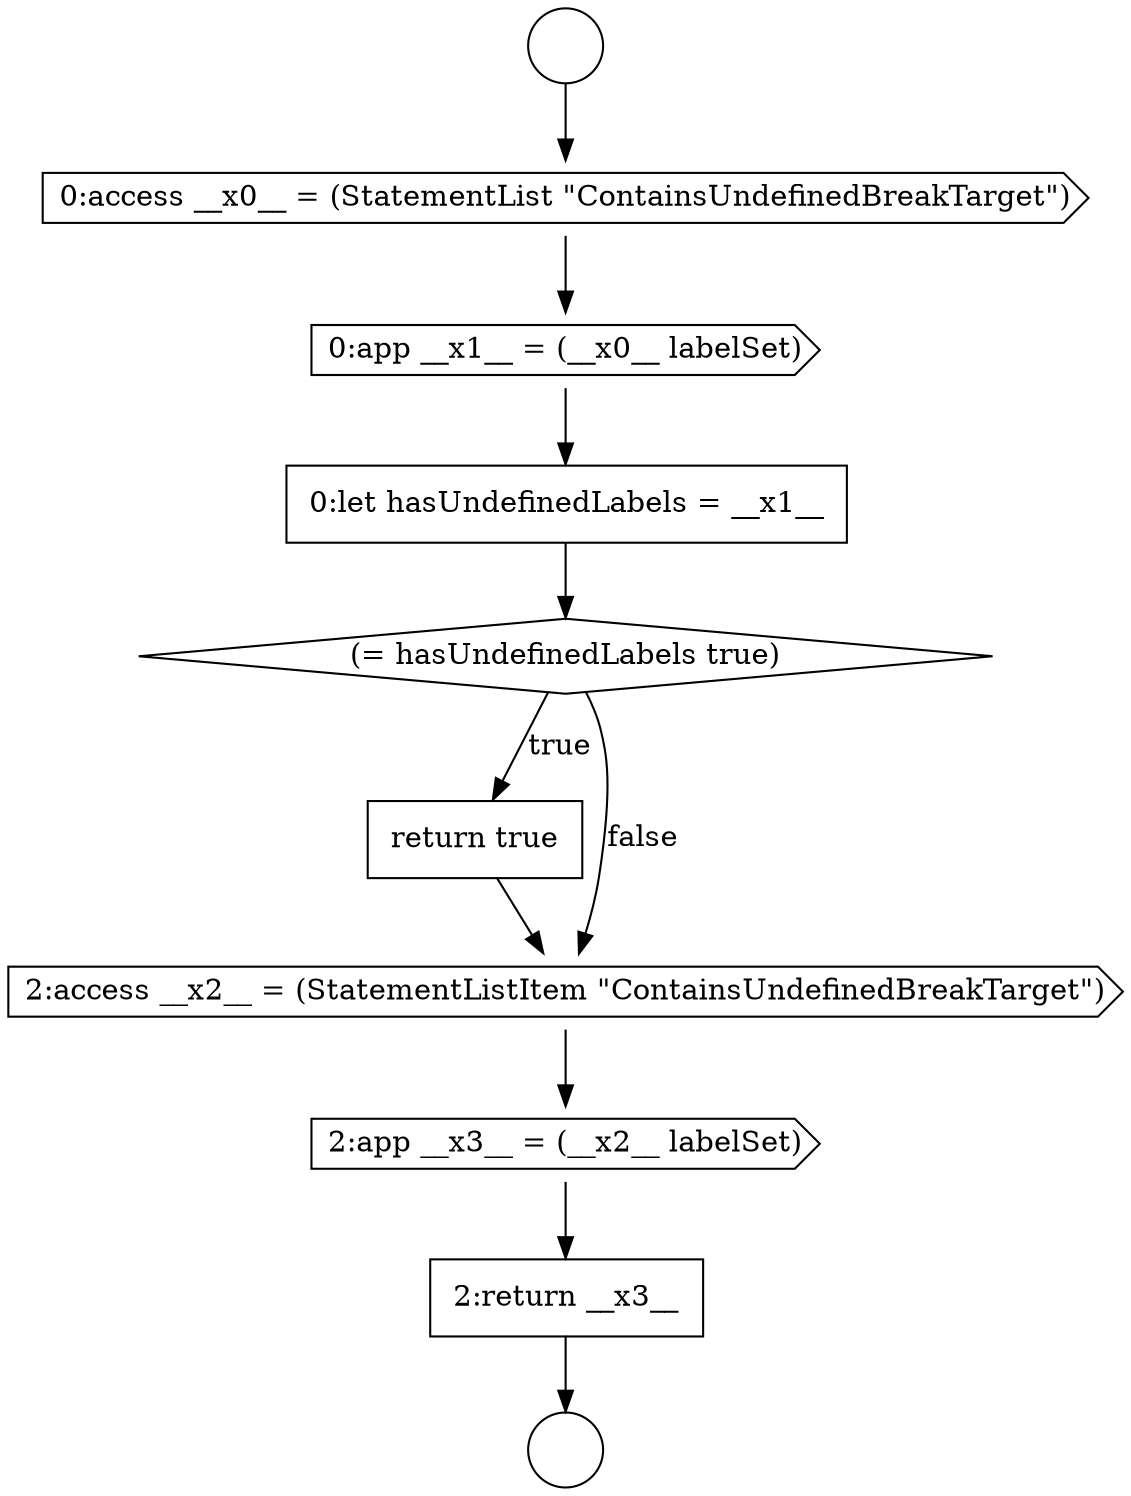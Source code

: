 digraph {
  node5373 [shape=circle label=" " color="black" fillcolor="white" style=filled]
  node5381 [shape=none, margin=0, label=<<font color="black">
    <table border="0" cellborder="1" cellspacing="0" cellpadding="10">
      <tr><td align="left">2:return __x3__</td></tr>
    </table>
  </font>> color="black" fillcolor="white" style=filled]
  node5378 [shape=none, margin=0, label=<<font color="black">
    <table border="0" cellborder="1" cellspacing="0" cellpadding="10">
      <tr><td align="left">return true</td></tr>
    </table>
  </font>> color="black" fillcolor="white" style=filled]
  node5376 [shape=none, margin=0, label=<<font color="black">
    <table border="0" cellborder="1" cellspacing="0" cellpadding="10">
      <tr><td align="left">0:let hasUndefinedLabels = __x1__</td></tr>
    </table>
  </font>> color="black" fillcolor="white" style=filled]
  node5379 [shape=cds, label=<<font color="black">2:access __x2__ = (StatementListItem &quot;ContainsUndefinedBreakTarget&quot;)</font>> color="black" fillcolor="white" style=filled]
  node5375 [shape=cds, label=<<font color="black">0:app __x1__ = (__x0__ labelSet)</font>> color="black" fillcolor="white" style=filled]
  node5374 [shape=cds, label=<<font color="black">0:access __x0__ = (StatementList &quot;ContainsUndefinedBreakTarget&quot;)</font>> color="black" fillcolor="white" style=filled]
  node5380 [shape=cds, label=<<font color="black">2:app __x3__ = (__x2__ labelSet)</font>> color="black" fillcolor="white" style=filled]
  node5372 [shape=circle label=" " color="black" fillcolor="white" style=filled]
  node5377 [shape=diamond, label=<<font color="black">(= hasUndefinedLabels true)</font>> color="black" fillcolor="white" style=filled]
  node5379 -> node5380 [ color="black"]
  node5378 -> node5379 [ color="black"]
  node5372 -> node5374 [ color="black"]
  node5377 -> node5378 [label=<<font color="black">true</font>> color="black"]
  node5377 -> node5379 [label=<<font color="black">false</font>> color="black"]
  node5381 -> node5373 [ color="black"]
  node5374 -> node5375 [ color="black"]
  node5380 -> node5381 [ color="black"]
  node5376 -> node5377 [ color="black"]
  node5375 -> node5376 [ color="black"]
}
